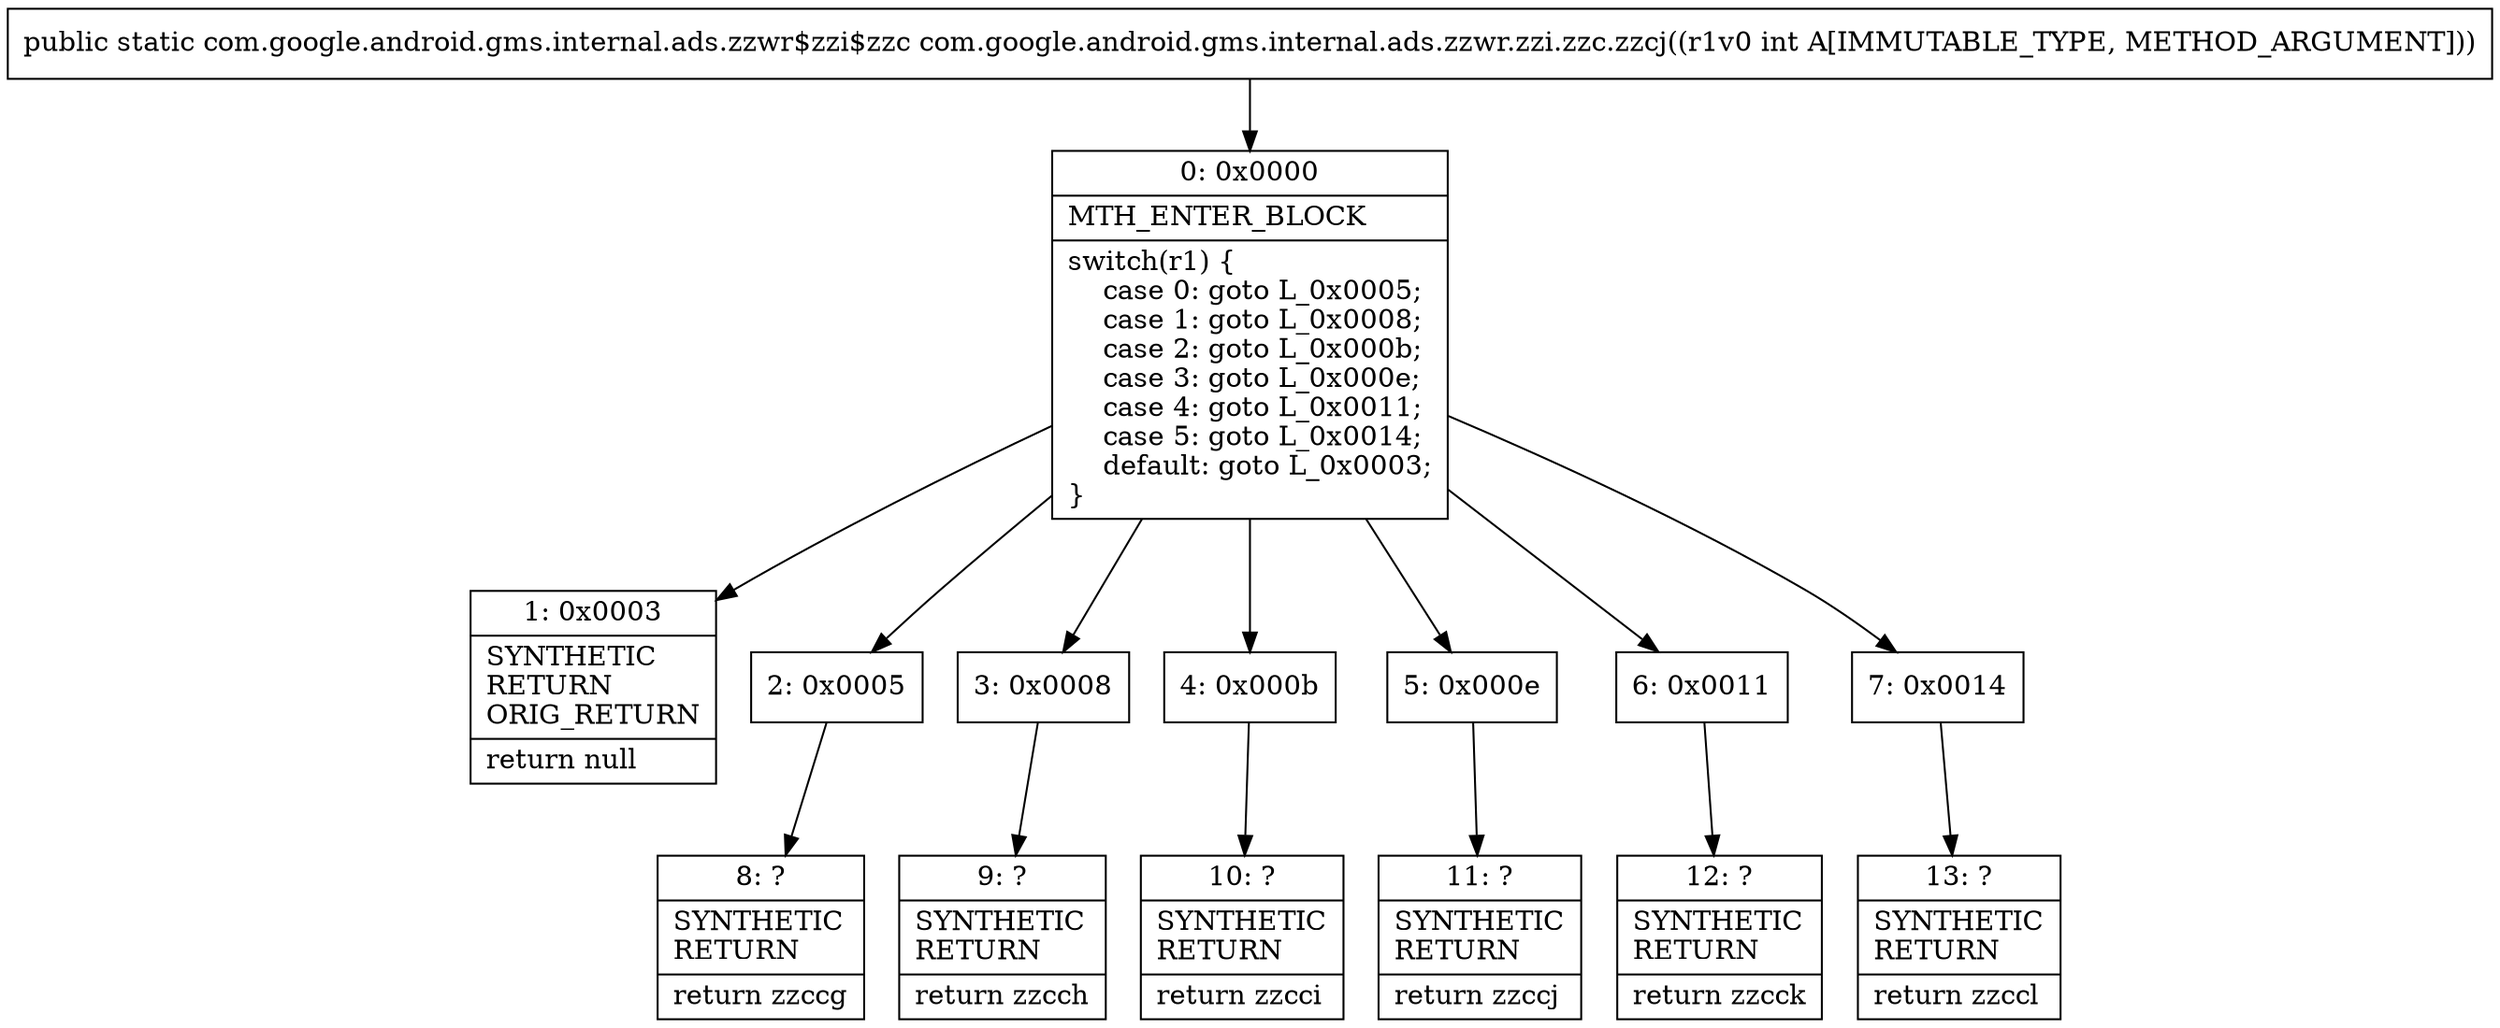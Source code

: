 digraph "CFG forcom.google.android.gms.internal.ads.zzwr.zzi.zzc.zzcj(I)Lcom\/google\/android\/gms\/internal\/ads\/zzwr$zzi$zzc;" {
Node_0 [shape=record,label="{0\:\ 0x0000|MTH_ENTER_BLOCK\l|switch(r1) \{\l    case 0: goto L_0x0005;\l    case 1: goto L_0x0008;\l    case 2: goto L_0x000b;\l    case 3: goto L_0x000e;\l    case 4: goto L_0x0011;\l    case 5: goto L_0x0014;\l    default: goto L_0x0003;\l\}\l}"];
Node_1 [shape=record,label="{1\:\ 0x0003|SYNTHETIC\lRETURN\lORIG_RETURN\l|return null\l}"];
Node_2 [shape=record,label="{2\:\ 0x0005}"];
Node_3 [shape=record,label="{3\:\ 0x0008}"];
Node_4 [shape=record,label="{4\:\ 0x000b}"];
Node_5 [shape=record,label="{5\:\ 0x000e}"];
Node_6 [shape=record,label="{6\:\ 0x0011}"];
Node_7 [shape=record,label="{7\:\ 0x0014}"];
Node_8 [shape=record,label="{8\:\ ?|SYNTHETIC\lRETURN\l|return zzccg\l}"];
Node_9 [shape=record,label="{9\:\ ?|SYNTHETIC\lRETURN\l|return zzcch\l}"];
Node_10 [shape=record,label="{10\:\ ?|SYNTHETIC\lRETURN\l|return zzcci\l}"];
Node_11 [shape=record,label="{11\:\ ?|SYNTHETIC\lRETURN\l|return zzccj\l}"];
Node_12 [shape=record,label="{12\:\ ?|SYNTHETIC\lRETURN\l|return zzcck\l}"];
Node_13 [shape=record,label="{13\:\ ?|SYNTHETIC\lRETURN\l|return zzccl\l}"];
MethodNode[shape=record,label="{public static com.google.android.gms.internal.ads.zzwr$zzi$zzc com.google.android.gms.internal.ads.zzwr.zzi.zzc.zzcj((r1v0 int A[IMMUTABLE_TYPE, METHOD_ARGUMENT])) }"];
MethodNode -> Node_0;
Node_0 -> Node_1;
Node_0 -> Node_2;
Node_0 -> Node_3;
Node_0 -> Node_4;
Node_0 -> Node_5;
Node_0 -> Node_6;
Node_0 -> Node_7;
Node_2 -> Node_8;
Node_3 -> Node_9;
Node_4 -> Node_10;
Node_5 -> Node_11;
Node_6 -> Node_12;
Node_7 -> Node_13;
}

